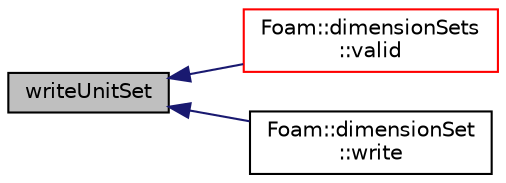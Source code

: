 digraph "writeUnitSet"
{
  bgcolor="transparent";
  edge [fontname="Helvetica",fontsize="10",labelfontname="Helvetica",labelfontsize="10"];
  node [fontname="Helvetica",fontsize="10",shape=record];
  rankdir="LR";
  Node1 [label="writeUnitSet",height=0.2,width=0.4,color="black", fillcolor="grey75", style="filled", fontcolor="black"];
  Node1 -> Node2 [dir="back",color="midnightblue",fontsize="10",style="solid",fontname="Helvetica"];
  Node2 [label="Foam::dimensionSets\l::valid",height=0.2,width=0.4,color="red",URL="$a00535.html#a8d985300b138b6c5556ab17ed4df3b38",tooltip="Is there a valid inverse of the selected unit. "];
  Node1 -> Node3 [dir="back",color="midnightblue",fontsize="10",style="solid",fontname="Helvetica"];
  Node3 [label="Foam::dimensionSet\l::write",height=0.2,width=0.4,color="black",URL="$a00534.html#a34a7dd16c0866b2d77f8e2d28d78fd25",tooltip="Write using system units. "];
}
